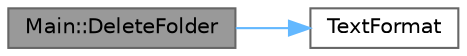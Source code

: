 digraph "Main::DeleteFolder"
{
 // LATEX_PDF_SIZE
  bgcolor="transparent";
  edge [fontname=Helvetica,fontsize=10,labelfontname=Helvetica,labelfontsize=10];
  node [fontname=Helvetica,fontsize=10,shape=box,height=0.2,width=0.4];
  rankdir="LR";
  Node1 [id="Node000001",label="Main::DeleteFolder",height=0.2,width=0.4,color="gray40", fillcolor="grey60", style="filled", fontcolor="black",tooltip=" "];
  Node1 -> Node2 [id="edge3_Node000001_Node000002",color="steelblue1",style="solid",tooltip=" "];
  Node2 [id="Node000002",label="TextFormat",height=0.2,width=0.4,color="grey40", fillcolor="white", style="filled",URL="$_old_2_classes_2lib_2rtext_8c.html#ac3c593fd4b408dcf52d20d693e8976fc",tooltip=" "];
}
